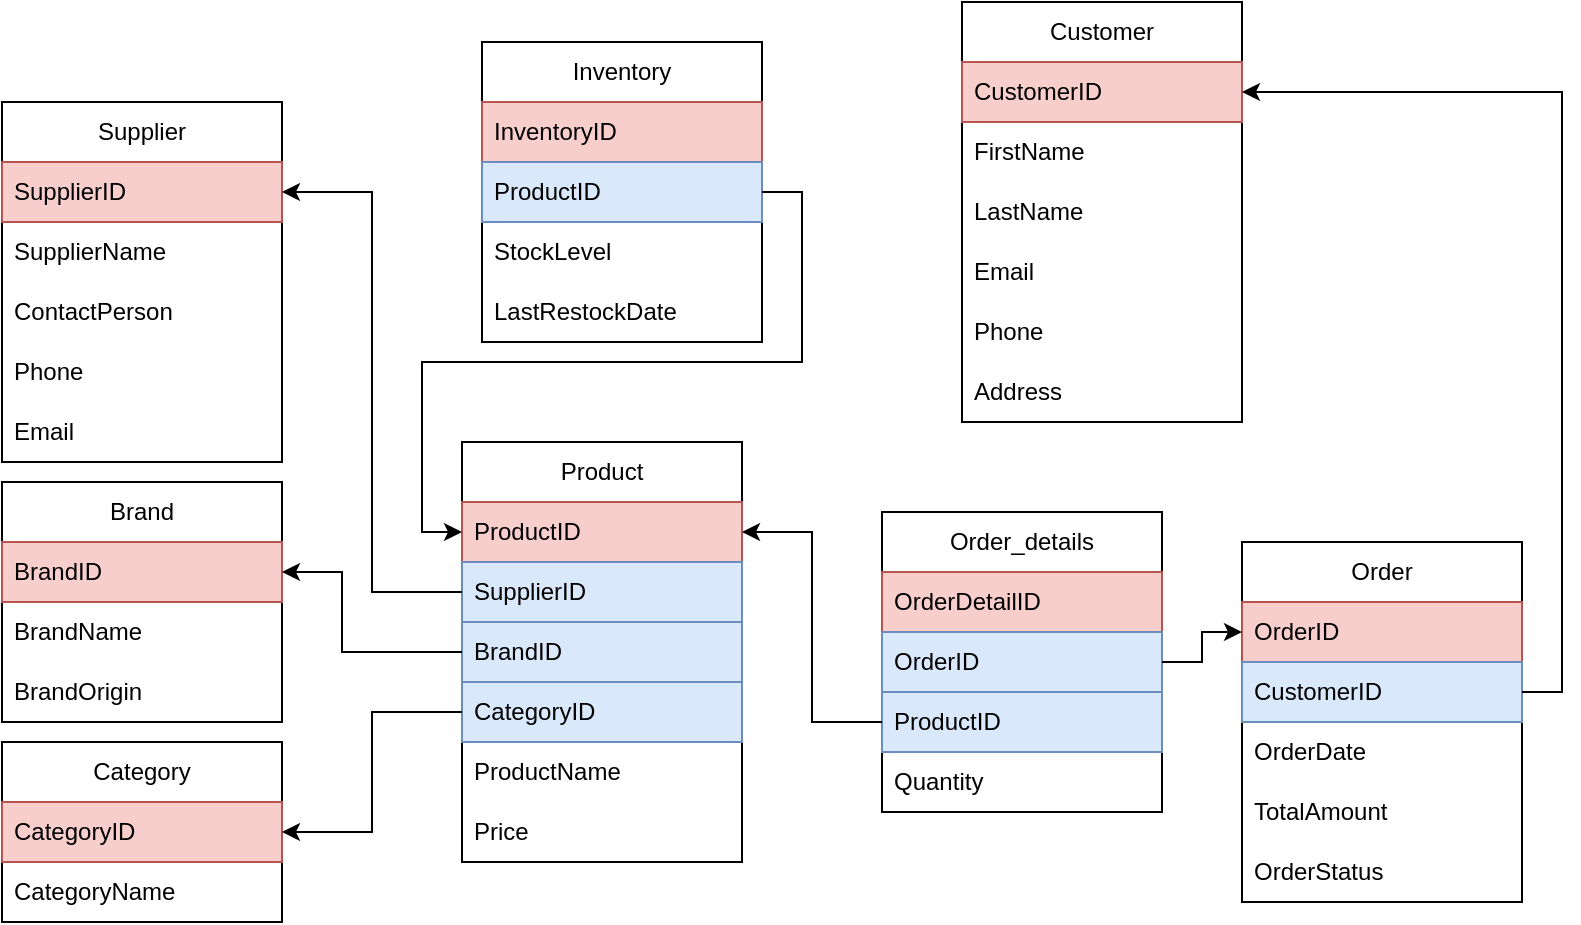 <mxfile version="26.0.5">
  <diagram name="Page-1" id="VIT8ADAIaGgbQbKW4S2K">
    <mxGraphModel dx="1562" dy="845" grid="1" gridSize="10" guides="1" tooltips="1" connect="1" arrows="1" fold="1" page="1" pageScale="1" pageWidth="850" pageHeight="1100" math="0" shadow="0">
      <root>
        <mxCell id="0" />
        <mxCell id="1" parent="0" />
        <mxCell id="__H7s8bMltO938hxWi61-5" value="Product" style="swimlane;fontStyle=0;childLayout=stackLayout;horizontal=1;startSize=30;horizontalStack=0;resizeParent=1;resizeParentMax=0;resizeLast=0;collapsible=1;marginBottom=0;whiteSpace=wrap;html=1;" parent="1" vertex="1">
          <mxGeometry x="250" y="290" width="140" height="210" as="geometry" />
        </mxCell>
        <mxCell id="__H7s8bMltO938hxWi61-6" value="ProductID" style="text;strokeColor=#b85450;fillColor=#f8cecc;align=left;verticalAlign=middle;spacingLeft=4;spacingRight=4;overflow=hidden;points=[[0,0.5],[1,0.5]];portConstraint=eastwest;rotatable=0;whiteSpace=wrap;html=1;" parent="__H7s8bMltO938hxWi61-5" vertex="1">
          <mxGeometry y="30" width="140" height="30" as="geometry" />
        </mxCell>
        <mxCell id="__H7s8bMltO938hxWi61-7" value="SupplierID" style="text;strokeColor=#6c8ebf;fillColor=#dae8fc;align=left;verticalAlign=middle;spacingLeft=4;spacingRight=4;overflow=hidden;points=[[0,0.5],[1,0.5]];portConstraint=eastwest;rotatable=0;whiteSpace=wrap;html=1;" parent="__H7s8bMltO938hxWi61-5" vertex="1">
          <mxGeometry y="60" width="140" height="30" as="geometry" />
        </mxCell>
        <mxCell id="__H7s8bMltO938hxWi61-52" value="BrandID" style="text;strokeColor=#6c8ebf;fillColor=#dae8fc;align=left;verticalAlign=middle;spacingLeft=4;spacingRight=4;overflow=hidden;points=[[0,0.5],[1,0.5]];portConstraint=eastwest;rotatable=0;whiteSpace=wrap;html=1;" parent="__H7s8bMltO938hxWi61-5" vertex="1">
          <mxGeometry y="90" width="140" height="30" as="geometry" />
        </mxCell>
        <mxCell id="__H7s8bMltO938hxWi61-61" value="CategoryID" style="text;strokeColor=#6c8ebf;fillColor=#dae8fc;align=left;verticalAlign=middle;spacingLeft=4;spacingRight=4;overflow=hidden;points=[[0,0.5],[1,0.5]];portConstraint=eastwest;rotatable=0;whiteSpace=wrap;html=1;" parent="__H7s8bMltO938hxWi61-5" vertex="1">
          <mxGeometry y="120" width="140" height="30" as="geometry" />
        </mxCell>
        <mxCell id="__H7s8bMltO938hxWi61-60" value="ProductName" style="text;strokeColor=none;fillColor=none;align=left;verticalAlign=middle;spacingLeft=4;spacingRight=4;overflow=hidden;points=[[0,0.5],[1,0.5]];portConstraint=eastwest;rotatable=0;whiteSpace=wrap;html=1;" parent="__H7s8bMltO938hxWi61-5" vertex="1">
          <mxGeometry y="150" width="140" height="30" as="geometry" />
        </mxCell>
        <mxCell id="__H7s8bMltO938hxWi61-62" value="Price" style="text;strokeColor=none;fillColor=none;align=left;verticalAlign=middle;spacingLeft=4;spacingRight=4;overflow=hidden;points=[[0,0.5],[1,0.5]];portConstraint=eastwest;rotatable=0;whiteSpace=wrap;html=1;" parent="__H7s8bMltO938hxWi61-5" vertex="1">
          <mxGeometry y="180" width="140" height="30" as="geometry" />
        </mxCell>
        <mxCell id="__H7s8bMltO938hxWi61-9" value="Order" style="swimlane;fontStyle=0;childLayout=stackLayout;horizontal=1;startSize=30;horizontalStack=0;resizeParent=1;resizeParentMax=0;resizeLast=0;collapsible=1;marginBottom=0;whiteSpace=wrap;html=1;" parent="1" vertex="1">
          <mxGeometry x="640" y="340" width="140" height="180" as="geometry" />
        </mxCell>
        <mxCell id="__H7s8bMltO938hxWi61-10" value="OrderID" style="text;strokeColor=#b85450;fillColor=#f8cecc;align=left;verticalAlign=middle;spacingLeft=4;spacingRight=4;overflow=hidden;points=[[0,0.5],[1,0.5]];portConstraint=eastwest;rotatable=0;whiteSpace=wrap;html=1;" parent="__H7s8bMltO938hxWi61-9" vertex="1">
          <mxGeometry y="30" width="140" height="30" as="geometry" />
        </mxCell>
        <mxCell id="__H7s8bMltO938hxWi61-64" value="CustomerID" style="text;strokeColor=#6c8ebf;fillColor=#dae8fc;align=left;verticalAlign=middle;spacingLeft=4;spacingRight=4;overflow=hidden;points=[[0,0.5],[1,0.5]];portConstraint=eastwest;rotatable=0;whiteSpace=wrap;html=1;" parent="__H7s8bMltO938hxWi61-9" vertex="1">
          <mxGeometry y="60" width="140" height="30" as="geometry" />
        </mxCell>
        <mxCell id="__H7s8bMltO938hxWi61-65" value="OrderDate" style="text;strokeColor=none;fillColor=none;align=left;verticalAlign=middle;spacingLeft=4;spacingRight=4;overflow=hidden;points=[[0,0.5],[1,0.5]];portConstraint=eastwest;rotatable=0;whiteSpace=wrap;html=1;" parent="__H7s8bMltO938hxWi61-9" vertex="1">
          <mxGeometry y="90" width="140" height="30" as="geometry" />
        </mxCell>
        <mxCell id="__H7s8bMltO938hxWi61-11" value="TotalAmount" style="text;strokeColor=none;fillColor=none;align=left;verticalAlign=middle;spacingLeft=4;spacingRight=4;overflow=hidden;points=[[0,0.5],[1,0.5]];portConstraint=eastwest;rotatable=0;whiteSpace=wrap;html=1;" parent="__H7s8bMltO938hxWi61-9" vertex="1">
          <mxGeometry y="120" width="140" height="30" as="geometry" />
        </mxCell>
        <mxCell id="__H7s8bMltO938hxWi61-12" value="OrderStatus" style="text;strokeColor=none;fillColor=none;align=left;verticalAlign=middle;spacingLeft=4;spacingRight=4;overflow=hidden;points=[[0,0.5],[1,0.5]];portConstraint=eastwest;rotatable=0;whiteSpace=wrap;html=1;" parent="__H7s8bMltO938hxWi61-9" vertex="1">
          <mxGeometry y="150" width="140" height="30" as="geometry" />
        </mxCell>
        <mxCell id="__H7s8bMltO938hxWi61-13" value="Order_details" style="swimlane;fontStyle=0;childLayout=stackLayout;horizontal=1;startSize=30;horizontalStack=0;resizeParent=1;resizeParentMax=0;resizeLast=0;collapsible=1;marginBottom=0;whiteSpace=wrap;html=1;" parent="1" vertex="1">
          <mxGeometry x="460" y="325" width="140" height="150" as="geometry" />
        </mxCell>
        <mxCell id="__H7s8bMltO938hxWi61-14" value="OrderDetailID" style="text;strokeColor=#b85450;fillColor=#f8cecc;align=left;verticalAlign=middle;spacingLeft=4;spacingRight=4;overflow=hidden;points=[[0,0.5],[1,0.5]];portConstraint=eastwest;rotatable=0;whiteSpace=wrap;html=1;" parent="__H7s8bMltO938hxWi61-13" vertex="1">
          <mxGeometry y="30" width="140" height="30" as="geometry" />
        </mxCell>
        <mxCell id="__H7s8bMltO938hxWi61-66" value="OrderID" style="text;strokeColor=#6c8ebf;fillColor=#dae8fc;align=left;verticalAlign=middle;spacingLeft=4;spacingRight=4;overflow=hidden;points=[[0,0.5],[1,0.5]];portConstraint=eastwest;rotatable=0;whiteSpace=wrap;html=1;" parent="__H7s8bMltO938hxWi61-13" vertex="1">
          <mxGeometry y="60" width="140" height="30" as="geometry" />
        </mxCell>
        <mxCell id="__H7s8bMltO938hxWi61-15" value="ProductID" style="text;strokeColor=#6c8ebf;fillColor=#dae8fc;align=left;verticalAlign=middle;spacingLeft=4;spacingRight=4;overflow=hidden;points=[[0,0.5],[1,0.5]];portConstraint=eastwest;rotatable=0;whiteSpace=wrap;html=1;" parent="__H7s8bMltO938hxWi61-13" vertex="1">
          <mxGeometry y="90" width="140" height="30" as="geometry" />
        </mxCell>
        <mxCell id="__H7s8bMltO938hxWi61-67" value="Quantity" style="text;strokeColor=none;fillColor=none;align=left;verticalAlign=middle;spacingLeft=4;spacingRight=4;overflow=hidden;points=[[0,0.5],[1,0.5]];portConstraint=eastwest;rotatable=0;whiteSpace=wrap;html=1;" parent="__H7s8bMltO938hxWi61-13" vertex="1">
          <mxGeometry y="120" width="140" height="30" as="geometry" />
        </mxCell>
        <mxCell id="__H7s8bMltO938hxWi61-17" value="Category" style="swimlane;fontStyle=0;childLayout=stackLayout;horizontal=1;startSize=30;horizontalStack=0;resizeParent=1;resizeParentMax=0;resizeLast=0;collapsible=1;marginBottom=0;whiteSpace=wrap;html=1;" parent="1" vertex="1">
          <mxGeometry x="20" y="440" width="140" height="90" as="geometry" />
        </mxCell>
        <mxCell id="__H7s8bMltO938hxWi61-18" value="CategoryID" style="text;strokeColor=#b85450;fillColor=#f8cecc;align=left;verticalAlign=middle;spacingLeft=4;spacingRight=4;overflow=hidden;points=[[0,0.5],[1,0.5]];portConstraint=eastwest;rotatable=0;whiteSpace=wrap;html=1;" parent="__H7s8bMltO938hxWi61-17" vertex="1">
          <mxGeometry y="30" width="140" height="30" as="geometry" />
        </mxCell>
        <mxCell id="__H7s8bMltO938hxWi61-20" value="CategoryName" style="text;strokeColor=none;fillColor=none;align=left;verticalAlign=middle;spacingLeft=4;spacingRight=4;overflow=hidden;points=[[0,0.5],[1,0.5]];portConstraint=eastwest;rotatable=0;whiteSpace=wrap;html=1;" parent="__H7s8bMltO938hxWi61-17" vertex="1">
          <mxGeometry y="60" width="140" height="30" as="geometry" />
        </mxCell>
        <mxCell id="__H7s8bMltO938hxWi61-21" value="Supplier" style="swimlane;fontStyle=0;childLayout=stackLayout;horizontal=1;startSize=30;horizontalStack=0;resizeParent=1;resizeParentMax=0;resizeLast=0;collapsible=1;marginBottom=0;whiteSpace=wrap;html=1;" parent="1" vertex="1">
          <mxGeometry x="20" y="120" width="140" height="180" as="geometry" />
        </mxCell>
        <mxCell id="__H7s8bMltO938hxWi61-22" value="SupplierID" style="text;strokeColor=#b85450;fillColor=#f8cecc;align=left;verticalAlign=middle;spacingLeft=4;spacingRight=4;overflow=hidden;points=[[0,0.5],[1,0.5]];portConstraint=eastwest;rotatable=0;whiteSpace=wrap;html=1;" parent="__H7s8bMltO938hxWi61-21" vertex="1">
          <mxGeometry y="30" width="140" height="30" as="geometry" />
        </mxCell>
        <mxCell id="__H7s8bMltO938hxWi61-70" value="SupplierName" style="text;strokeColor=none;fillColor=none;align=left;verticalAlign=middle;spacingLeft=4;spacingRight=4;overflow=hidden;points=[[0,0.5],[1,0.5]];portConstraint=eastwest;rotatable=0;whiteSpace=wrap;html=1;" parent="__H7s8bMltO938hxWi61-21" vertex="1">
          <mxGeometry y="60" width="140" height="30" as="geometry" />
        </mxCell>
        <mxCell id="__H7s8bMltO938hxWi61-71" value="ContactPerson" style="text;strokeColor=none;fillColor=none;align=left;verticalAlign=middle;spacingLeft=4;spacingRight=4;overflow=hidden;points=[[0,0.5],[1,0.5]];portConstraint=eastwest;rotatable=0;whiteSpace=wrap;html=1;" parent="__H7s8bMltO938hxWi61-21" vertex="1">
          <mxGeometry y="90" width="140" height="30" as="geometry" />
        </mxCell>
        <mxCell id="__H7s8bMltO938hxWi61-23" value="Phone" style="text;strokeColor=none;fillColor=none;align=left;verticalAlign=middle;spacingLeft=4;spacingRight=4;overflow=hidden;points=[[0,0.5],[1,0.5]];portConstraint=eastwest;rotatable=0;whiteSpace=wrap;html=1;" parent="__H7s8bMltO938hxWi61-21" vertex="1">
          <mxGeometry y="120" width="140" height="30" as="geometry" />
        </mxCell>
        <mxCell id="__H7s8bMltO938hxWi61-24" value="Email" style="text;strokeColor=none;fillColor=none;align=left;verticalAlign=middle;spacingLeft=4;spacingRight=4;overflow=hidden;points=[[0,0.5],[1,0.5]];portConstraint=eastwest;rotatable=0;whiteSpace=wrap;html=1;" parent="__H7s8bMltO938hxWi61-21" vertex="1">
          <mxGeometry y="150" width="140" height="30" as="geometry" />
        </mxCell>
        <mxCell id="__H7s8bMltO938hxWi61-25" value="Inventory" style="swimlane;fontStyle=0;childLayout=stackLayout;horizontal=1;startSize=30;horizontalStack=0;resizeParent=1;resizeParentMax=0;resizeLast=0;collapsible=1;marginBottom=0;whiteSpace=wrap;html=1;" parent="1" vertex="1">
          <mxGeometry x="260" y="90" width="140" height="150" as="geometry" />
        </mxCell>
        <mxCell id="__H7s8bMltO938hxWi61-26" value="InventoryID" style="text;strokeColor=#b85450;fillColor=#f8cecc;align=left;verticalAlign=middle;spacingLeft=4;spacingRight=4;overflow=hidden;points=[[0,0.5],[1,0.5]];portConstraint=eastwest;rotatable=0;whiteSpace=wrap;html=1;" parent="__H7s8bMltO938hxWi61-25" vertex="1">
          <mxGeometry y="30" width="140" height="30" as="geometry" />
        </mxCell>
        <mxCell id="__H7s8bMltO938hxWi61-68" value="ProductID" style="text;strokeColor=#6c8ebf;fillColor=#dae8fc;align=left;verticalAlign=middle;spacingLeft=4;spacingRight=4;overflow=hidden;points=[[0,0.5],[1,0.5]];portConstraint=eastwest;rotatable=0;whiteSpace=wrap;html=1;" parent="__H7s8bMltO938hxWi61-25" vertex="1">
          <mxGeometry y="60" width="140" height="30" as="geometry" />
        </mxCell>
        <mxCell id="__H7s8bMltO938hxWi61-27" value="StockLevel" style="text;strokeColor=none;fillColor=none;align=left;verticalAlign=middle;spacingLeft=4;spacingRight=4;overflow=hidden;points=[[0,0.5],[1,0.5]];portConstraint=eastwest;rotatable=0;whiteSpace=wrap;html=1;" parent="__H7s8bMltO938hxWi61-25" vertex="1">
          <mxGeometry y="90" width="140" height="30" as="geometry" />
        </mxCell>
        <mxCell id="__H7s8bMltO938hxWi61-28" value="LastRestockDate" style="text;strokeColor=none;fillColor=none;align=left;verticalAlign=middle;spacingLeft=4;spacingRight=4;overflow=hidden;points=[[0,0.5],[1,0.5]];portConstraint=eastwest;rotatable=0;whiteSpace=wrap;html=1;" parent="__H7s8bMltO938hxWi61-25" vertex="1">
          <mxGeometry y="120" width="140" height="30" as="geometry" />
        </mxCell>
        <mxCell id="__H7s8bMltO938hxWi61-29" value="Brand" style="swimlane;fontStyle=0;childLayout=stackLayout;horizontal=1;startSize=30;horizontalStack=0;resizeParent=1;resizeParentMax=0;resizeLast=0;collapsible=1;marginBottom=0;whiteSpace=wrap;html=1;" parent="1" vertex="1">
          <mxGeometry x="20" y="310" width="140" height="120" as="geometry" />
        </mxCell>
        <mxCell id="__H7s8bMltO938hxWi61-30" value="BrandID" style="text;strokeColor=#b85450;fillColor=#f8cecc;align=left;verticalAlign=middle;spacingLeft=4;spacingRight=4;overflow=hidden;points=[[0,0.5],[1,0.5]];portConstraint=eastwest;rotatable=0;whiteSpace=wrap;html=1;" parent="__H7s8bMltO938hxWi61-29" vertex="1">
          <mxGeometry y="30" width="140" height="30" as="geometry" />
        </mxCell>
        <mxCell id="__H7s8bMltO938hxWi61-31" value="BrandName" style="text;strokeColor=none;fillColor=none;align=left;verticalAlign=middle;spacingLeft=4;spacingRight=4;overflow=hidden;points=[[0,0.5],[1,0.5]];portConstraint=eastwest;rotatable=0;whiteSpace=wrap;html=1;" parent="__H7s8bMltO938hxWi61-29" vertex="1">
          <mxGeometry y="60" width="140" height="30" as="geometry" />
        </mxCell>
        <mxCell id="__H7s8bMltO938hxWi61-32" value="BrandOrigin" style="text;strokeColor=none;fillColor=none;align=left;verticalAlign=middle;spacingLeft=4;spacingRight=4;overflow=hidden;points=[[0,0.5],[1,0.5]];portConstraint=eastwest;rotatable=0;whiteSpace=wrap;html=1;" parent="__H7s8bMltO938hxWi61-29" vertex="1">
          <mxGeometry y="90" width="140" height="30" as="geometry" />
        </mxCell>
        <mxCell id="__H7s8bMltO938hxWi61-53" value="Customer" style="swimlane;fontStyle=0;childLayout=stackLayout;horizontal=1;startSize=30;horizontalStack=0;resizeParent=1;resizeParentMax=0;resizeLast=0;collapsible=1;marginBottom=0;whiteSpace=wrap;html=1;" parent="1" vertex="1">
          <mxGeometry x="500" y="70" width="140" height="210" as="geometry" />
        </mxCell>
        <mxCell id="__H7s8bMltO938hxWi61-54" value="CustomerID" style="text;strokeColor=#b85450;fillColor=#f8cecc;align=left;verticalAlign=middle;spacingLeft=4;spacingRight=4;overflow=hidden;points=[[0,0.5],[1,0.5]];portConstraint=eastwest;rotatable=0;whiteSpace=wrap;html=1;" parent="__H7s8bMltO938hxWi61-53" vertex="1">
          <mxGeometry y="30" width="140" height="30" as="geometry" />
        </mxCell>
        <mxCell id="__H7s8bMltO938hxWi61-59" value="FirstName" style="text;strokeColor=none;fillColor=none;align=left;verticalAlign=middle;spacingLeft=4;spacingRight=4;overflow=hidden;points=[[0,0.5],[1,0.5]];portConstraint=eastwest;rotatable=0;whiteSpace=wrap;html=1;" parent="__H7s8bMltO938hxWi61-53" vertex="1">
          <mxGeometry y="60" width="140" height="30" as="geometry" />
        </mxCell>
        <mxCell id="__H7s8bMltO938hxWi61-55" value="LastName" style="text;strokeColor=none;fillColor=none;align=left;verticalAlign=middle;spacingLeft=4;spacingRight=4;overflow=hidden;points=[[0,0.5],[1,0.5]];portConstraint=eastwest;rotatable=0;whiteSpace=wrap;html=1;" parent="__H7s8bMltO938hxWi61-53" vertex="1">
          <mxGeometry y="90" width="140" height="30" as="geometry" />
        </mxCell>
        <mxCell id="__H7s8bMltO938hxWi61-58" value="Email" style="text;strokeColor=none;fillColor=none;align=left;verticalAlign=middle;spacingLeft=4;spacingRight=4;overflow=hidden;points=[[0,0.5],[1,0.5]];portConstraint=eastwest;rotatable=0;whiteSpace=wrap;html=1;" parent="__H7s8bMltO938hxWi61-53" vertex="1">
          <mxGeometry y="120" width="140" height="30" as="geometry" />
        </mxCell>
        <mxCell id="__H7s8bMltO938hxWi61-56" value="Phone" style="text;strokeColor=none;fillColor=none;align=left;verticalAlign=middle;spacingLeft=4;spacingRight=4;overflow=hidden;points=[[0,0.5],[1,0.5]];portConstraint=eastwest;rotatable=0;whiteSpace=wrap;html=1;" parent="__H7s8bMltO938hxWi61-53" vertex="1">
          <mxGeometry y="150" width="140" height="30" as="geometry" />
        </mxCell>
        <mxCell id="__H7s8bMltO938hxWi61-57" value="Address" style="text;strokeColor=none;fillColor=none;align=left;verticalAlign=middle;spacingLeft=4;spacingRight=4;overflow=hidden;points=[[0,0.5],[1,0.5]];portConstraint=eastwest;rotatable=0;whiteSpace=wrap;html=1;" parent="__H7s8bMltO938hxWi61-53" vertex="1">
          <mxGeometry y="180" width="140" height="30" as="geometry" />
        </mxCell>
        <mxCell id="__H7s8bMltO938hxWi61-77" style="edgeStyle=orthogonalEdgeStyle;rounded=0;orthogonalLoop=1;jettySize=auto;html=1;exitX=1;exitY=0.5;exitDx=0;exitDy=0;entryX=0;entryY=0.5;entryDx=0;entryDy=0;" parent="1" source="__H7s8bMltO938hxWi61-66" target="__H7s8bMltO938hxWi61-10" edge="1">
          <mxGeometry relative="1" as="geometry" />
        </mxCell>
        <mxCell id="__H7s8bMltO938hxWi61-78" style="edgeStyle=orthogonalEdgeStyle;rounded=0;orthogonalLoop=1;jettySize=auto;html=1;exitX=0;exitY=0.5;exitDx=0;exitDy=0;entryX=1;entryY=0.5;entryDx=0;entryDy=0;" parent="1" source="__H7s8bMltO938hxWi61-15" target="__H7s8bMltO938hxWi61-6" edge="1">
          <mxGeometry relative="1" as="geometry" />
        </mxCell>
        <mxCell id="__H7s8bMltO938hxWi61-79" style="edgeStyle=orthogonalEdgeStyle;rounded=0;orthogonalLoop=1;jettySize=auto;html=1;exitX=0;exitY=0.5;exitDx=0;exitDy=0;entryX=1;entryY=0.25;entryDx=0;entryDy=0;" parent="1" source="__H7s8bMltO938hxWi61-7" target="__H7s8bMltO938hxWi61-21" edge="1">
          <mxGeometry relative="1" as="geometry" />
        </mxCell>
        <mxCell id="__H7s8bMltO938hxWi61-80" style="edgeStyle=orthogonalEdgeStyle;rounded=0;orthogonalLoop=1;jettySize=auto;html=1;exitX=0;exitY=0.5;exitDx=0;exitDy=0;entryX=1;entryY=0.5;entryDx=0;entryDy=0;" parent="1" source="__H7s8bMltO938hxWi61-52" target="__H7s8bMltO938hxWi61-30" edge="1">
          <mxGeometry relative="1" as="geometry">
            <Array as="points">
              <mxPoint x="190" y="395" />
              <mxPoint x="190" y="355" />
            </Array>
          </mxGeometry>
        </mxCell>
        <mxCell id="__H7s8bMltO938hxWi61-81" style="edgeStyle=orthogonalEdgeStyle;rounded=0;orthogonalLoop=1;jettySize=auto;html=1;exitX=0;exitY=0.5;exitDx=0;exitDy=0;" parent="1" source="__H7s8bMltO938hxWi61-61" target="__H7s8bMltO938hxWi61-18" edge="1">
          <mxGeometry relative="1" as="geometry" />
        </mxCell>
        <mxCell id="__H7s8bMltO938hxWi61-82" style="edgeStyle=orthogonalEdgeStyle;rounded=0;orthogonalLoop=1;jettySize=auto;html=1;exitX=1;exitY=0.5;exitDx=0;exitDy=0;entryX=1;entryY=0.5;entryDx=0;entryDy=0;" parent="1" source="__H7s8bMltO938hxWi61-64" target="__H7s8bMltO938hxWi61-54" edge="1">
          <mxGeometry relative="1" as="geometry" />
        </mxCell>
        <mxCell id="__H7s8bMltO938hxWi61-83" style="edgeStyle=orthogonalEdgeStyle;rounded=0;orthogonalLoop=1;jettySize=auto;html=1;exitX=1;exitY=0.5;exitDx=0;exitDy=0;entryX=0;entryY=0.5;entryDx=0;entryDy=0;" parent="1" source="__H7s8bMltO938hxWi61-68" target="__H7s8bMltO938hxWi61-6" edge="1">
          <mxGeometry relative="1" as="geometry" />
        </mxCell>
      </root>
    </mxGraphModel>
  </diagram>
</mxfile>
